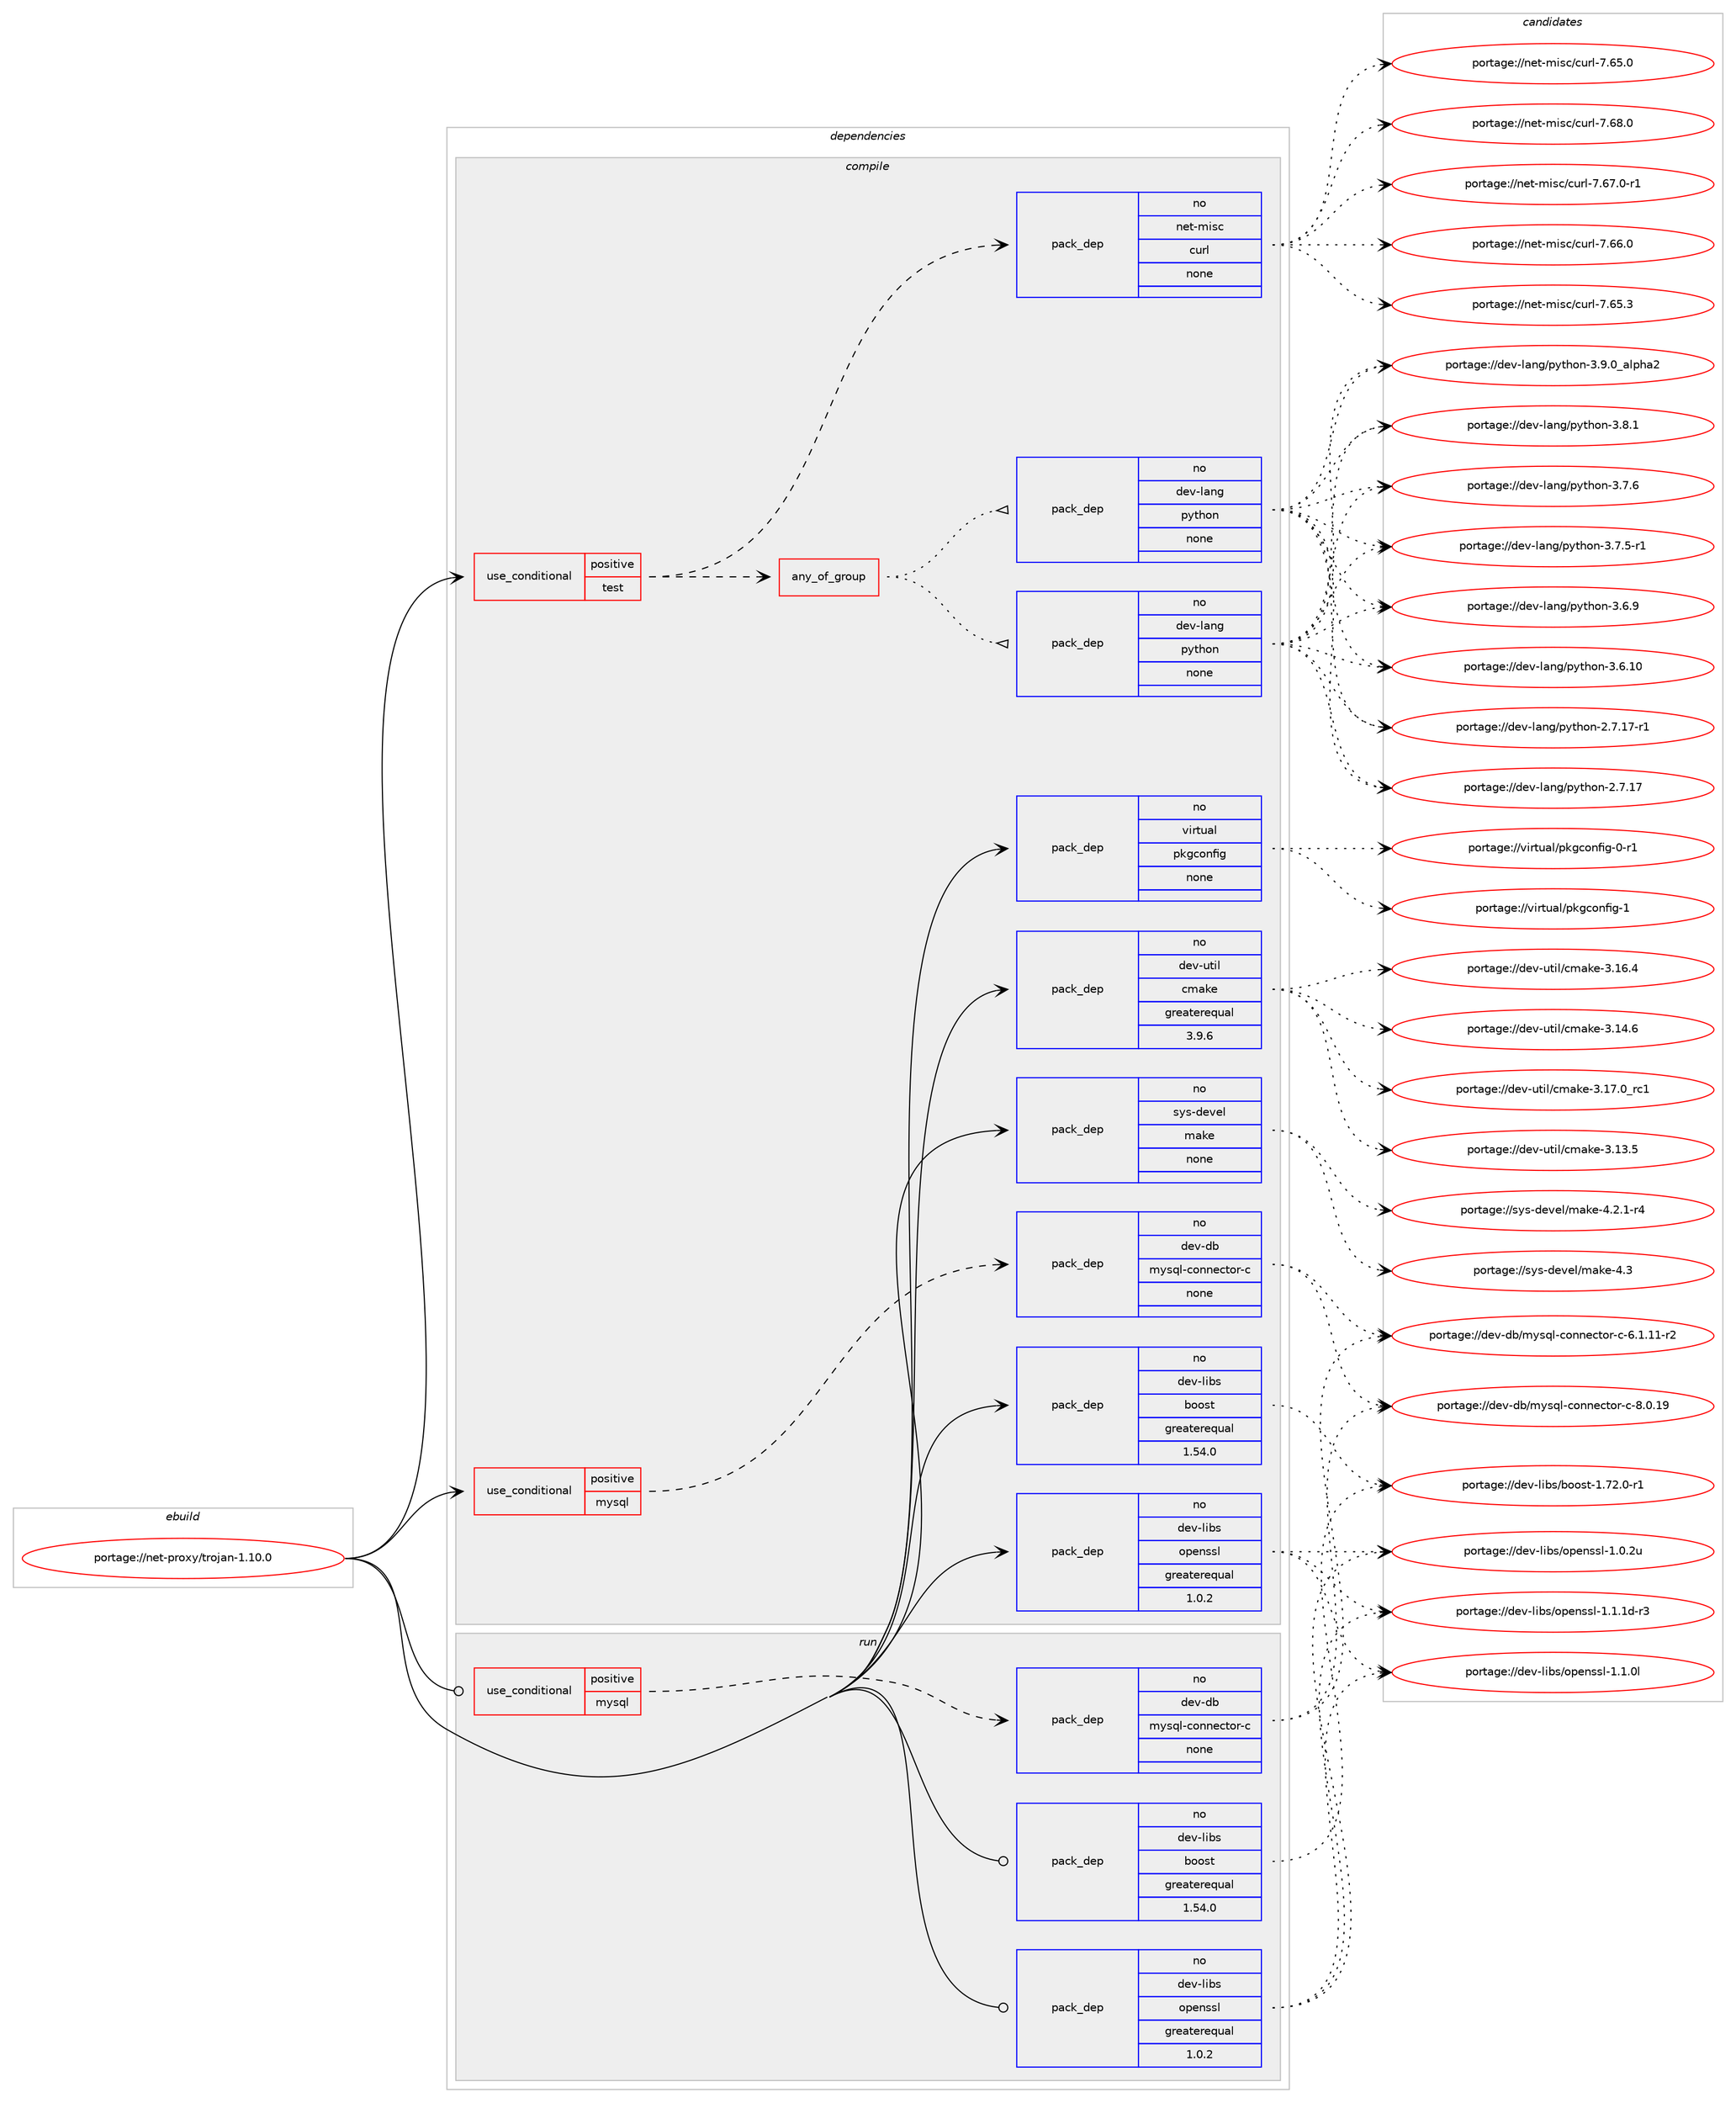 digraph prolog {

# *************
# Graph options
# *************

newrank=true;
concentrate=true;
compound=true;
graph [rankdir=LR,fontname=Helvetica,fontsize=10,ranksep=1.5];#, ranksep=2.5, nodesep=0.2];
edge  [arrowhead=vee];
node  [fontname=Helvetica,fontsize=10];

# **********
# The ebuild
# **********

subgraph cluster_leftcol {
color=gray;
rank=same;
label=<<i>ebuild</i>>;
id [label="portage://net-proxy/trojan-1.10.0", color=red, width=4, href="../net-proxy/trojan-1.10.0.svg"];
}

# ****************
# The dependencies
# ****************

subgraph cluster_midcol {
color=gray;
label=<<i>dependencies</i>>;
subgraph cluster_compile {
fillcolor="#eeeeee";
style=filled;
label=<<i>compile</i>>;
subgraph cond22051 {
dependency110560 [label=<<TABLE BORDER="0" CELLBORDER="1" CELLSPACING="0" CELLPADDING="4"><TR><TD ROWSPAN="3" CELLPADDING="10">use_conditional</TD></TR><TR><TD>positive</TD></TR><TR><TD>mysql</TD></TR></TABLE>>, shape=none, color=red];
subgraph pack86642 {
dependency110561 [label=<<TABLE BORDER="0" CELLBORDER="1" CELLSPACING="0" CELLPADDING="4" WIDTH="220"><TR><TD ROWSPAN="6" CELLPADDING="30">pack_dep</TD></TR><TR><TD WIDTH="110">no</TD></TR><TR><TD>dev-db</TD></TR><TR><TD>mysql-connector-c</TD></TR><TR><TD>none</TD></TR><TR><TD></TD></TR></TABLE>>, shape=none, color=blue];
}
dependency110560:e -> dependency110561:w [weight=20,style="dashed",arrowhead="vee"];
}
id:e -> dependency110560:w [weight=20,style="solid",arrowhead="vee"];
subgraph cond22052 {
dependency110562 [label=<<TABLE BORDER="0" CELLBORDER="1" CELLSPACING="0" CELLPADDING="4"><TR><TD ROWSPAN="3" CELLPADDING="10">use_conditional</TD></TR><TR><TD>positive</TD></TR><TR><TD>test</TD></TR></TABLE>>, shape=none, color=red];
subgraph pack86643 {
dependency110563 [label=<<TABLE BORDER="0" CELLBORDER="1" CELLSPACING="0" CELLPADDING="4" WIDTH="220"><TR><TD ROWSPAN="6" CELLPADDING="30">pack_dep</TD></TR><TR><TD WIDTH="110">no</TD></TR><TR><TD>net-misc</TD></TR><TR><TD>curl</TD></TR><TR><TD>none</TD></TR><TR><TD></TD></TR></TABLE>>, shape=none, color=blue];
}
dependency110562:e -> dependency110563:w [weight=20,style="dashed",arrowhead="vee"];
subgraph any1768 {
dependency110564 [label=<<TABLE BORDER="0" CELLBORDER="1" CELLSPACING="0" CELLPADDING="4"><TR><TD CELLPADDING="10">any_of_group</TD></TR></TABLE>>, shape=none, color=red];subgraph pack86644 {
dependency110565 [label=<<TABLE BORDER="0" CELLBORDER="1" CELLSPACING="0" CELLPADDING="4" WIDTH="220"><TR><TD ROWSPAN="6" CELLPADDING="30">pack_dep</TD></TR><TR><TD WIDTH="110">no</TD></TR><TR><TD>dev-lang</TD></TR><TR><TD>python</TD></TR><TR><TD>none</TD></TR><TR><TD></TD></TR></TABLE>>, shape=none, color=blue];
}
dependency110564:e -> dependency110565:w [weight=20,style="dotted",arrowhead="oinv"];
subgraph pack86645 {
dependency110566 [label=<<TABLE BORDER="0" CELLBORDER="1" CELLSPACING="0" CELLPADDING="4" WIDTH="220"><TR><TD ROWSPAN="6" CELLPADDING="30">pack_dep</TD></TR><TR><TD WIDTH="110">no</TD></TR><TR><TD>dev-lang</TD></TR><TR><TD>python</TD></TR><TR><TD>none</TD></TR><TR><TD></TD></TR></TABLE>>, shape=none, color=blue];
}
dependency110564:e -> dependency110566:w [weight=20,style="dotted",arrowhead="oinv"];
}
dependency110562:e -> dependency110564:w [weight=20,style="dashed",arrowhead="vee"];
}
id:e -> dependency110562:w [weight=20,style="solid",arrowhead="vee"];
subgraph pack86646 {
dependency110567 [label=<<TABLE BORDER="0" CELLBORDER="1" CELLSPACING="0" CELLPADDING="4" WIDTH="220"><TR><TD ROWSPAN="6" CELLPADDING="30">pack_dep</TD></TR><TR><TD WIDTH="110">no</TD></TR><TR><TD>dev-libs</TD></TR><TR><TD>boost</TD></TR><TR><TD>greaterequal</TD></TR><TR><TD>1.54.0</TD></TR></TABLE>>, shape=none, color=blue];
}
id:e -> dependency110567:w [weight=20,style="solid",arrowhead="vee"];
subgraph pack86647 {
dependency110568 [label=<<TABLE BORDER="0" CELLBORDER="1" CELLSPACING="0" CELLPADDING="4" WIDTH="220"><TR><TD ROWSPAN="6" CELLPADDING="30">pack_dep</TD></TR><TR><TD WIDTH="110">no</TD></TR><TR><TD>dev-libs</TD></TR><TR><TD>openssl</TD></TR><TR><TD>greaterequal</TD></TR><TR><TD>1.0.2</TD></TR></TABLE>>, shape=none, color=blue];
}
id:e -> dependency110568:w [weight=20,style="solid",arrowhead="vee"];
subgraph pack86648 {
dependency110569 [label=<<TABLE BORDER="0" CELLBORDER="1" CELLSPACING="0" CELLPADDING="4" WIDTH="220"><TR><TD ROWSPAN="6" CELLPADDING="30">pack_dep</TD></TR><TR><TD WIDTH="110">no</TD></TR><TR><TD>dev-util</TD></TR><TR><TD>cmake</TD></TR><TR><TD>greaterequal</TD></TR><TR><TD>3.9.6</TD></TR></TABLE>>, shape=none, color=blue];
}
id:e -> dependency110569:w [weight=20,style="solid",arrowhead="vee"];
subgraph pack86649 {
dependency110570 [label=<<TABLE BORDER="0" CELLBORDER="1" CELLSPACING="0" CELLPADDING="4" WIDTH="220"><TR><TD ROWSPAN="6" CELLPADDING="30">pack_dep</TD></TR><TR><TD WIDTH="110">no</TD></TR><TR><TD>sys-devel</TD></TR><TR><TD>make</TD></TR><TR><TD>none</TD></TR><TR><TD></TD></TR></TABLE>>, shape=none, color=blue];
}
id:e -> dependency110570:w [weight=20,style="solid",arrowhead="vee"];
subgraph pack86650 {
dependency110571 [label=<<TABLE BORDER="0" CELLBORDER="1" CELLSPACING="0" CELLPADDING="4" WIDTH="220"><TR><TD ROWSPAN="6" CELLPADDING="30">pack_dep</TD></TR><TR><TD WIDTH="110">no</TD></TR><TR><TD>virtual</TD></TR><TR><TD>pkgconfig</TD></TR><TR><TD>none</TD></TR><TR><TD></TD></TR></TABLE>>, shape=none, color=blue];
}
id:e -> dependency110571:w [weight=20,style="solid",arrowhead="vee"];
}
subgraph cluster_compileandrun {
fillcolor="#eeeeee";
style=filled;
label=<<i>compile and run</i>>;
}
subgraph cluster_run {
fillcolor="#eeeeee";
style=filled;
label=<<i>run</i>>;
subgraph cond22053 {
dependency110572 [label=<<TABLE BORDER="0" CELLBORDER="1" CELLSPACING="0" CELLPADDING="4"><TR><TD ROWSPAN="3" CELLPADDING="10">use_conditional</TD></TR><TR><TD>positive</TD></TR><TR><TD>mysql</TD></TR></TABLE>>, shape=none, color=red];
subgraph pack86651 {
dependency110573 [label=<<TABLE BORDER="0" CELLBORDER="1" CELLSPACING="0" CELLPADDING="4" WIDTH="220"><TR><TD ROWSPAN="6" CELLPADDING="30">pack_dep</TD></TR><TR><TD WIDTH="110">no</TD></TR><TR><TD>dev-db</TD></TR><TR><TD>mysql-connector-c</TD></TR><TR><TD>none</TD></TR><TR><TD></TD></TR></TABLE>>, shape=none, color=blue];
}
dependency110572:e -> dependency110573:w [weight=20,style="dashed",arrowhead="vee"];
}
id:e -> dependency110572:w [weight=20,style="solid",arrowhead="odot"];
subgraph pack86652 {
dependency110574 [label=<<TABLE BORDER="0" CELLBORDER="1" CELLSPACING="0" CELLPADDING="4" WIDTH="220"><TR><TD ROWSPAN="6" CELLPADDING="30">pack_dep</TD></TR><TR><TD WIDTH="110">no</TD></TR><TR><TD>dev-libs</TD></TR><TR><TD>boost</TD></TR><TR><TD>greaterequal</TD></TR><TR><TD>1.54.0</TD></TR></TABLE>>, shape=none, color=blue];
}
id:e -> dependency110574:w [weight=20,style="solid",arrowhead="odot"];
subgraph pack86653 {
dependency110575 [label=<<TABLE BORDER="0" CELLBORDER="1" CELLSPACING="0" CELLPADDING="4" WIDTH="220"><TR><TD ROWSPAN="6" CELLPADDING="30">pack_dep</TD></TR><TR><TD WIDTH="110">no</TD></TR><TR><TD>dev-libs</TD></TR><TR><TD>openssl</TD></TR><TR><TD>greaterequal</TD></TR><TR><TD>1.0.2</TD></TR></TABLE>>, shape=none, color=blue];
}
id:e -> dependency110575:w [weight=20,style="solid",arrowhead="odot"];
}
}

# **************
# The candidates
# **************

subgraph cluster_choices {
rank=same;
color=gray;
label=<<i>candidates</i>>;

subgraph choice86642 {
color=black;
nodesep=1;
choice100101118451009847109121115113108459911111011010199116111114459945564648464957 [label="portage://dev-db/mysql-connector-c-8.0.19", color=red, width=4,href="../dev-db/mysql-connector-c-8.0.19.svg"];
choice1001011184510098471091211151131084599111110110101991161111144599455446494649494511450 [label="portage://dev-db/mysql-connector-c-6.1.11-r2", color=red, width=4,href="../dev-db/mysql-connector-c-6.1.11-r2.svg"];
dependency110561:e -> choice100101118451009847109121115113108459911111011010199116111114459945564648464957:w [style=dotted,weight="100"];
dependency110561:e -> choice1001011184510098471091211151131084599111110110101991161111144599455446494649494511450:w [style=dotted,weight="100"];
}
subgraph choice86643 {
color=black;
nodesep=1;
choice1101011164510910511599479911711410845554654564648 [label="portage://net-misc/curl-7.68.0", color=red, width=4,href="../net-misc/curl-7.68.0.svg"];
choice11010111645109105115994799117114108455546545546484511449 [label="portage://net-misc/curl-7.67.0-r1", color=red, width=4,href="../net-misc/curl-7.67.0-r1.svg"];
choice1101011164510910511599479911711410845554654544648 [label="portage://net-misc/curl-7.66.0", color=red, width=4,href="../net-misc/curl-7.66.0.svg"];
choice1101011164510910511599479911711410845554654534651 [label="portage://net-misc/curl-7.65.3", color=red, width=4,href="../net-misc/curl-7.65.3.svg"];
choice1101011164510910511599479911711410845554654534648 [label="portage://net-misc/curl-7.65.0", color=red, width=4,href="../net-misc/curl-7.65.0.svg"];
dependency110563:e -> choice1101011164510910511599479911711410845554654564648:w [style=dotted,weight="100"];
dependency110563:e -> choice11010111645109105115994799117114108455546545546484511449:w [style=dotted,weight="100"];
dependency110563:e -> choice1101011164510910511599479911711410845554654544648:w [style=dotted,weight="100"];
dependency110563:e -> choice1101011164510910511599479911711410845554654534651:w [style=dotted,weight="100"];
dependency110563:e -> choice1101011164510910511599479911711410845554654534648:w [style=dotted,weight="100"];
}
subgraph choice86644 {
color=black;
nodesep=1;
choice10010111845108971101034711212111610411111045514657464895971081121049750 [label="portage://dev-lang/python-3.9.0_alpha2", color=red, width=4,href="../dev-lang/python-3.9.0_alpha2.svg"];
choice100101118451089711010347112121116104111110455146564649 [label="portage://dev-lang/python-3.8.1", color=red, width=4,href="../dev-lang/python-3.8.1.svg"];
choice100101118451089711010347112121116104111110455146554654 [label="portage://dev-lang/python-3.7.6", color=red, width=4,href="../dev-lang/python-3.7.6.svg"];
choice1001011184510897110103471121211161041111104551465546534511449 [label="portage://dev-lang/python-3.7.5-r1", color=red, width=4,href="../dev-lang/python-3.7.5-r1.svg"];
choice100101118451089711010347112121116104111110455146544657 [label="portage://dev-lang/python-3.6.9", color=red, width=4,href="../dev-lang/python-3.6.9.svg"];
choice10010111845108971101034711212111610411111045514654464948 [label="portage://dev-lang/python-3.6.10", color=red, width=4,href="../dev-lang/python-3.6.10.svg"];
choice100101118451089711010347112121116104111110455046554649554511449 [label="portage://dev-lang/python-2.7.17-r1", color=red, width=4,href="../dev-lang/python-2.7.17-r1.svg"];
choice10010111845108971101034711212111610411111045504655464955 [label="portage://dev-lang/python-2.7.17", color=red, width=4,href="../dev-lang/python-2.7.17.svg"];
dependency110565:e -> choice10010111845108971101034711212111610411111045514657464895971081121049750:w [style=dotted,weight="100"];
dependency110565:e -> choice100101118451089711010347112121116104111110455146564649:w [style=dotted,weight="100"];
dependency110565:e -> choice100101118451089711010347112121116104111110455146554654:w [style=dotted,weight="100"];
dependency110565:e -> choice1001011184510897110103471121211161041111104551465546534511449:w [style=dotted,weight="100"];
dependency110565:e -> choice100101118451089711010347112121116104111110455146544657:w [style=dotted,weight="100"];
dependency110565:e -> choice10010111845108971101034711212111610411111045514654464948:w [style=dotted,weight="100"];
dependency110565:e -> choice100101118451089711010347112121116104111110455046554649554511449:w [style=dotted,weight="100"];
dependency110565:e -> choice10010111845108971101034711212111610411111045504655464955:w [style=dotted,weight="100"];
}
subgraph choice86645 {
color=black;
nodesep=1;
choice10010111845108971101034711212111610411111045514657464895971081121049750 [label="portage://dev-lang/python-3.9.0_alpha2", color=red, width=4,href="../dev-lang/python-3.9.0_alpha2.svg"];
choice100101118451089711010347112121116104111110455146564649 [label="portage://dev-lang/python-3.8.1", color=red, width=4,href="../dev-lang/python-3.8.1.svg"];
choice100101118451089711010347112121116104111110455146554654 [label="portage://dev-lang/python-3.7.6", color=red, width=4,href="../dev-lang/python-3.7.6.svg"];
choice1001011184510897110103471121211161041111104551465546534511449 [label="portage://dev-lang/python-3.7.5-r1", color=red, width=4,href="../dev-lang/python-3.7.5-r1.svg"];
choice100101118451089711010347112121116104111110455146544657 [label="portage://dev-lang/python-3.6.9", color=red, width=4,href="../dev-lang/python-3.6.9.svg"];
choice10010111845108971101034711212111610411111045514654464948 [label="portage://dev-lang/python-3.6.10", color=red, width=4,href="../dev-lang/python-3.6.10.svg"];
choice100101118451089711010347112121116104111110455046554649554511449 [label="portage://dev-lang/python-2.7.17-r1", color=red, width=4,href="../dev-lang/python-2.7.17-r1.svg"];
choice10010111845108971101034711212111610411111045504655464955 [label="portage://dev-lang/python-2.7.17", color=red, width=4,href="../dev-lang/python-2.7.17.svg"];
dependency110566:e -> choice10010111845108971101034711212111610411111045514657464895971081121049750:w [style=dotted,weight="100"];
dependency110566:e -> choice100101118451089711010347112121116104111110455146564649:w [style=dotted,weight="100"];
dependency110566:e -> choice100101118451089711010347112121116104111110455146554654:w [style=dotted,weight="100"];
dependency110566:e -> choice1001011184510897110103471121211161041111104551465546534511449:w [style=dotted,weight="100"];
dependency110566:e -> choice100101118451089711010347112121116104111110455146544657:w [style=dotted,weight="100"];
dependency110566:e -> choice10010111845108971101034711212111610411111045514654464948:w [style=dotted,weight="100"];
dependency110566:e -> choice100101118451089711010347112121116104111110455046554649554511449:w [style=dotted,weight="100"];
dependency110566:e -> choice10010111845108971101034711212111610411111045504655464955:w [style=dotted,weight="100"];
}
subgraph choice86646 {
color=black;
nodesep=1;
choice10010111845108105981154798111111115116454946555046484511449 [label="portage://dev-libs/boost-1.72.0-r1", color=red, width=4,href="../dev-libs/boost-1.72.0-r1.svg"];
dependency110567:e -> choice10010111845108105981154798111111115116454946555046484511449:w [style=dotted,weight="100"];
}
subgraph choice86647 {
color=black;
nodesep=1;
choice1001011184510810598115471111121011101151151084549464946491004511451 [label="portage://dev-libs/openssl-1.1.1d-r3", color=red, width=4,href="../dev-libs/openssl-1.1.1d-r3.svg"];
choice100101118451081059811547111112101110115115108454946494648108 [label="portage://dev-libs/openssl-1.1.0l", color=red, width=4,href="../dev-libs/openssl-1.1.0l.svg"];
choice100101118451081059811547111112101110115115108454946484650117 [label="portage://dev-libs/openssl-1.0.2u", color=red, width=4,href="../dev-libs/openssl-1.0.2u.svg"];
dependency110568:e -> choice1001011184510810598115471111121011101151151084549464946491004511451:w [style=dotted,weight="100"];
dependency110568:e -> choice100101118451081059811547111112101110115115108454946494648108:w [style=dotted,weight="100"];
dependency110568:e -> choice100101118451081059811547111112101110115115108454946484650117:w [style=dotted,weight="100"];
}
subgraph choice86648 {
color=black;
nodesep=1;
choice1001011184511711610510847991099710710145514649554648951149949 [label="portage://dev-util/cmake-3.17.0_rc1", color=red, width=4,href="../dev-util/cmake-3.17.0_rc1.svg"];
choice1001011184511711610510847991099710710145514649544652 [label="portage://dev-util/cmake-3.16.4", color=red, width=4,href="../dev-util/cmake-3.16.4.svg"];
choice1001011184511711610510847991099710710145514649524654 [label="portage://dev-util/cmake-3.14.6", color=red, width=4,href="../dev-util/cmake-3.14.6.svg"];
choice1001011184511711610510847991099710710145514649514653 [label="portage://dev-util/cmake-3.13.5", color=red, width=4,href="../dev-util/cmake-3.13.5.svg"];
dependency110569:e -> choice1001011184511711610510847991099710710145514649554648951149949:w [style=dotted,weight="100"];
dependency110569:e -> choice1001011184511711610510847991099710710145514649544652:w [style=dotted,weight="100"];
dependency110569:e -> choice1001011184511711610510847991099710710145514649524654:w [style=dotted,weight="100"];
dependency110569:e -> choice1001011184511711610510847991099710710145514649514653:w [style=dotted,weight="100"];
}
subgraph choice86649 {
color=black;
nodesep=1;
choice11512111545100101118101108471099710710145524651 [label="portage://sys-devel/make-4.3", color=red, width=4,href="../sys-devel/make-4.3.svg"];
choice1151211154510010111810110847109971071014552465046494511452 [label="portage://sys-devel/make-4.2.1-r4", color=red, width=4,href="../sys-devel/make-4.2.1-r4.svg"];
dependency110570:e -> choice11512111545100101118101108471099710710145524651:w [style=dotted,weight="100"];
dependency110570:e -> choice1151211154510010111810110847109971071014552465046494511452:w [style=dotted,weight="100"];
}
subgraph choice86650 {
color=black;
nodesep=1;
choice1181051141161179710847112107103991111101021051034549 [label="portage://virtual/pkgconfig-1", color=red, width=4,href="../virtual/pkgconfig-1.svg"];
choice11810511411611797108471121071039911111010210510345484511449 [label="portage://virtual/pkgconfig-0-r1", color=red, width=4,href="../virtual/pkgconfig-0-r1.svg"];
dependency110571:e -> choice1181051141161179710847112107103991111101021051034549:w [style=dotted,weight="100"];
dependency110571:e -> choice11810511411611797108471121071039911111010210510345484511449:w [style=dotted,weight="100"];
}
subgraph choice86651 {
color=black;
nodesep=1;
choice100101118451009847109121115113108459911111011010199116111114459945564648464957 [label="portage://dev-db/mysql-connector-c-8.0.19", color=red, width=4,href="../dev-db/mysql-connector-c-8.0.19.svg"];
choice1001011184510098471091211151131084599111110110101991161111144599455446494649494511450 [label="portage://dev-db/mysql-connector-c-6.1.11-r2", color=red, width=4,href="../dev-db/mysql-connector-c-6.1.11-r2.svg"];
dependency110573:e -> choice100101118451009847109121115113108459911111011010199116111114459945564648464957:w [style=dotted,weight="100"];
dependency110573:e -> choice1001011184510098471091211151131084599111110110101991161111144599455446494649494511450:w [style=dotted,weight="100"];
}
subgraph choice86652 {
color=black;
nodesep=1;
choice10010111845108105981154798111111115116454946555046484511449 [label="portage://dev-libs/boost-1.72.0-r1", color=red, width=4,href="../dev-libs/boost-1.72.0-r1.svg"];
dependency110574:e -> choice10010111845108105981154798111111115116454946555046484511449:w [style=dotted,weight="100"];
}
subgraph choice86653 {
color=black;
nodesep=1;
choice1001011184510810598115471111121011101151151084549464946491004511451 [label="portage://dev-libs/openssl-1.1.1d-r3", color=red, width=4,href="../dev-libs/openssl-1.1.1d-r3.svg"];
choice100101118451081059811547111112101110115115108454946494648108 [label="portage://dev-libs/openssl-1.1.0l", color=red, width=4,href="../dev-libs/openssl-1.1.0l.svg"];
choice100101118451081059811547111112101110115115108454946484650117 [label="portage://dev-libs/openssl-1.0.2u", color=red, width=4,href="../dev-libs/openssl-1.0.2u.svg"];
dependency110575:e -> choice1001011184510810598115471111121011101151151084549464946491004511451:w [style=dotted,weight="100"];
dependency110575:e -> choice100101118451081059811547111112101110115115108454946494648108:w [style=dotted,weight="100"];
dependency110575:e -> choice100101118451081059811547111112101110115115108454946484650117:w [style=dotted,weight="100"];
}
}

}
